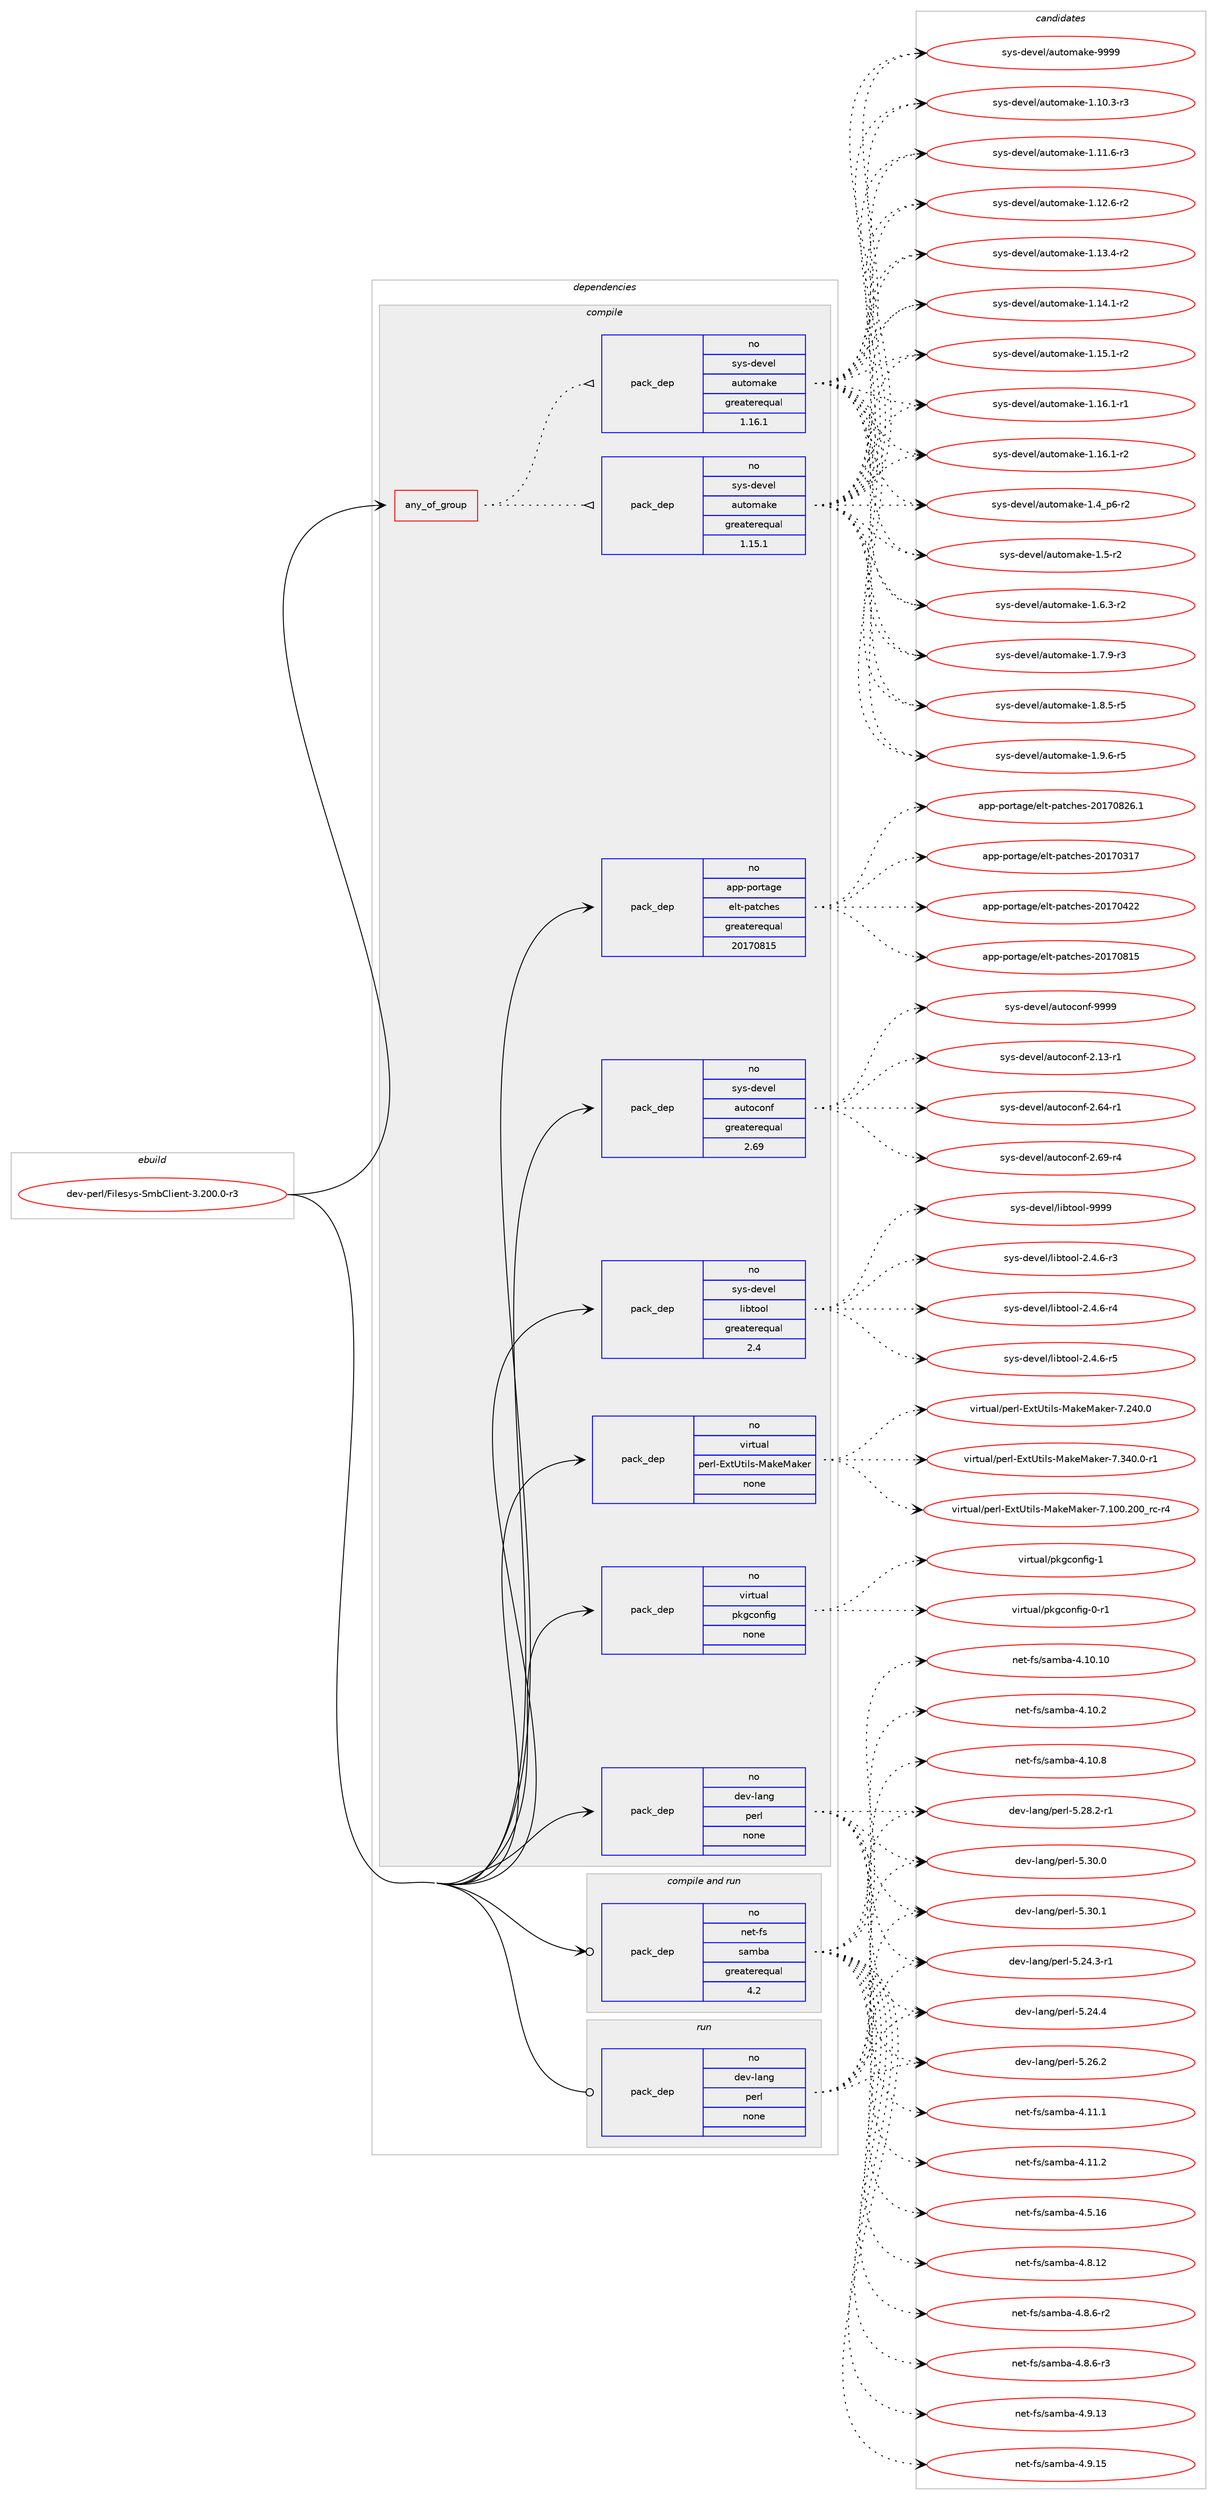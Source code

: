 digraph prolog {

# *************
# Graph options
# *************

newrank=true;
concentrate=true;
compound=true;
graph [rankdir=LR,fontname=Helvetica,fontsize=10,ranksep=1.5];#, ranksep=2.5, nodesep=0.2];
edge  [arrowhead=vee];
node  [fontname=Helvetica,fontsize=10];

# **********
# The ebuild
# **********

subgraph cluster_leftcol {
color=gray;
rank=same;
label=<<i>ebuild</i>>;
id [label="dev-perl/Filesys-SmbClient-3.200.0-r3", color=red, width=4, href="../dev-perl/Filesys-SmbClient-3.200.0-r3.svg"];
}

# ****************
# The dependencies
# ****************

subgraph cluster_midcol {
color=gray;
label=<<i>dependencies</i>>;
subgraph cluster_compile {
fillcolor="#eeeeee";
style=filled;
label=<<i>compile</i>>;
subgraph any11284 {
dependency578214 [label=<<TABLE BORDER="0" CELLBORDER="1" CELLSPACING="0" CELLPADDING="4"><TR><TD CELLPADDING="10">any_of_group</TD></TR></TABLE>>, shape=none, color=red];subgraph pack432893 {
dependency578215 [label=<<TABLE BORDER="0" CELLBORDER="1" CELLSPACING="0" CELLPADDING="4" WIDTH="220"><TR><TD ROWSPAN="6" CELLPADDING="30">pack_dep</TD></TR><TR><TD WIDTH="110">no</TD></TR><TR><TD>sys-devel</TD></TR><TR><TD>automake</TD></TR><TR><TD>greaterequal</TD></TR><TR><TD>1.16.1</TD></TR></TABLE>>, shape=none, color=blue];
}
dependency578214:e -> dependency578215:w [weight=20,style="dotted",arrowhead="oinv"];
subgraph pack432894 {
dependency578216 [label=<<TABLE BORDER="0" CELLBORDER="1" CELLSPACING="0" CELLPADDING="4" WIDTH="220"><TR><TD ROWSPAN="6" CELLPADDING="30">pack_dep</TD></TR><TR><TD WIDTH="110">no</TD></TR><TR><TD>sys-devel</TD></TR><TR><TD>automake</TD></TR><TR><TD>greaterequal</TD></TR><TR><TD>1.15.1</TD></TR></TABLE>>, shape=none, color=blue];
}
dependency578214:e -> dependency578216:w [weight=20,style="dotted",arrowhead="oinv"];
}
id:e -> dependency578214:w [weight=20,style="solid",arrowhead="vee"];
subgraph pack432895 {
dependency578217 [label=<<TABLE BORDER="0" CELLBORDER="1" CELLSPACING="0" CELLPADDING="4" WIDTH="220"><TR><TD ROWSPAN="6" CELLPADDING="30">pack_dep</TD></TR><TR><TD WIDTH="110">no</TD></TR><TR><TD>app-portage</TD></TR><TR><TD>elt-patches</TD></TR><TR><TD>greaterequal</TD></TR><TR><TD>20170815</TD></TR></TABLE>>, shape=none, color=blue];
}
id:e -> dependency578217:w [weight=20,style="solid",arrowhead="vee"];
subgraph pack432896 {
dependency578218 [label=<<TABLE BORDER="0" CELLBORDER="1" CELLSPACING="0" CELLPADDING="4" WIDTH="220"><TR><TD ROWSPAN="6" CELLPADDING="30">pack_dep</TD></TR><TR><TD WIDTH="110">no</TD></TR><TR><TD>dev-lang</TD></TR><TR><TD>perl</TD></TR><TR><TD>none</TD></TR><TR><TD></TD></TR></TABLE>>, shape=none, color=blue];
}
id:e -> dependency578218:w [weight=20,style="solid",arrowhead="vee"];
subgraph pack432897 {
dependency578219 [label=<<TABLE BORDER="0" CELLBORDER="1" CELLSPACING="0" CELLPADDING="4" WIDTH="220"><TR><TD ROWSPAN="6" CELLPADDING="30">pack_dep</TD></TR><TR><TD WIDTH="110">no</TD></TR><TR><TD>sys-devel</TD></TR><TR><TD>autoconf</TD></TR><TR><TD>greaterequal</TD></TR><TR><TD>2.69</TD></TR></TABLE>>, shape=none, color=blue];
}
id:e -> dependency578219:w [weight=20,style="solid",arrowhead="vee"];
subgraph pack432898 {
dependency578220 [label=<<TABLE BORDER="0" CELLBORDER="1" CELLSPACING="0" CELLPADDING="4" WIDTH="220"><TR><TD ROWSPAN="6" CELLPADDING="30">pack_dep</TD></TR><TR><TD WIDTH="110">no</TD></TR><TR><TD>sys-devel</TD></TR><TR><TD>libtool</TD></TR><TR><TD>greaterequal</TD></TR><TR><TD>2.4</TD></TR></TABLE>>, shape=none, color=blue];
}
id:e -> dependency578220:w [weight=20,style="solid",arrowhead="vee"];
subgraph pack432899 {
dependency578221 [label=<<TABLE BORDER="0" CELLBORDER="1" CELLSPACING="0" CELLPADDING="4" WIDTH="220"><TR><TD ROWSPAN="6" CELLPADDING="30">pack_dep</TD></TR><TR><TD WIDTH="110">no</TD></TR><TR><TD>virtual</TD></TR><TR><TD>perl-ExtUtils-MakeMaker</TD></TR><TR><TD>none</TD></TR><TR><TD></TD></TR></TABLE>>, shape=none, color=blue];
}
id:e -> dependency578221:w [weight=20,style="solid",arrowhead="vee"];
subgraph pack432900 {
dependency578222 [label=<<TABLE BORDER="0" CELLBORDER="1" CELLSPACING="0" CELLPADDING="4" WIDTH="220"><TR><TD ROWSPAN="6" CELLPADDING="30">pack_dep</TD></TR><TR><TD WIDTH="110">no</TD></TR><TR><TD>virtual</TD></TR><TR><TD>pkgconfig</TD></TR><TR><TD>none</TD></TR><TR><TD></TD></TR></TABLE>>, shape=none, color=blue];
}
id:e -> dependency578222:w [weight=20,style="solid",arrowhead="vee"];
}
subgraph cluster_compileandrun {
fillcolor="#eeeeee";
style=filled;
label=<<i>compile and run</i>>;
subgraph pack432901 {
dependency578223 [label=<<TABLE BORDER="0" CELLBORDER="1" CELLSPACING="0" CELLPADDING="4" WIDTH="220"><TR><TD ROWSPAN="6" CELLPADDING="30">pack_dep</TD></TR><TR><TD WIDTH="110">no</TD></TR><TR><TD>net-fs</TD></TR><TR><TD>samba</TD></TR><TR><TD>greaterequal</TD></TR><TR><TD>4.2</TD></TR></TABLE>>, shape=none, color=blue];
}
id:e -> dependency578223:w [weight=20,style="solid",arrowhead="odotvee"];
}
subgraph cluster_run {
fillcolor="#eeeeee";
style=filled;
label=<<i>run</i>>;
subgraph pack432902 {
dependency578224 [label=<<TABLE BORDER="0" CELLBORDER="1" CELLSPACING="0" CELLPADDING="4" WIDTH="220"><TR><TD ROWSPAN="6" CELLPADDING="30">pack_dep</TD></TR><TR><TD WIDTH="110">no</TD></TR><TR><TD>dev-lang</TD></TR><TR><TD>perl</TD></TR><TR><TD>none</TD></TR><TR><TD></TD></TR></TABLE>>, shape=none, color=blue];
}
id:e -> dependency578224:w [weight=20,style="solid",arrowhead="odot"];
}
}

# **************
# The candidates
# **************

subgraph cluster_choices {
rank=same;
color=gray;
label=<<i>candidates</i>>;

subgraph choice432893 {
color=black;
nodesep=1;
choice11512111545100101118101108479711711611110997107101454946494846514511451 [label="sys-devel/automake-1.10.3-r3", color=red, width=4,href="../sys-devel/automake-1.10.3-r3.svg"];
choice11512111545100101118101108479711711611110997107101454946494946544511451 [label="sys-devel/automake-1.11.6-r3", color=red, width=4,href="../sys-devel/automake-1.11.6-r3.svg"];
choice11512111545100101118101108479711711611110997107101454946495046544511450 [label="sys-devel/automake-1.12.6-r2", color=red, width=4,href="../sys-devel/automake-1.12.6-r2.svg"];
choice11512111545100101118101108479711711611110997107101454946495146524511450 [label="sys-devel/automake-1.13.4-r2", color=red, width=4,href="../sys-devel/automake-1.13.4-r2.svg"];
choice11512111545100101118101108479711711611110997107101454946495246494511450 [label="sys-devel/automake-1.14.1-r2", color=red, width=4,href="../sys-devel/automake-1.14.1-r2.svg"];
choice11512111545100101118101108479711711611110997107101454946495346494511450 [label="sys-devel/automake-1.15.1-r2", color=red, width=4,href="../sys-devel/automake-1.15.1-r2.svg"];
choice11512111545100101118101108479711711611110997107101454946495446494511449 [label="sys-devel/automake-1.16.1-r1", color=red, width=4,href="../sys-devel/automake-1.16.1-r1.svg"];
choice11512111545100101118101108479711711611110997107101454946495446494511450 [label="sys-devel/automake-1.16.1-r2", color=red, width=4,href="../sys-devel/automake-1.16.1-r2.svg"];
choice115121115451001011181011084797117116111109971071014549465295112544511450 [label="sys-devel/automake-1.4_p6-r2", color=red, width=4,href="../sys-devel/automake-1.4_p6-r2.svg"];
choice11512111545100101118101108479711711611110997107101454946534511450 [label="sys-devel/automake-1.5-r2", color=red, width=4,href="../sys-devel/automake-1.5-r2.svg"];
choice115121115451001011181011084797117116111109971071014549465446514511450 [label="sys-devel/automake-1.6.3-r2", color=red, width=4,href="../sys-devel/automake-1.6.3-r2.svg"];
choice115121115451001011181011084797117116111109971071014549465546574511451 [label="sys-devel/automake-1.7.9-r3", color=red, width=4,href="../sys-devel/automake-1.7.9-r3.svg"];
choice115121115451001011181011084797117116111109971071014549465646534511453 [label="sys-devel/automake-1.8.5-r5", color=red, width=4,href="../sys-devel/automake-1.8.5-r5.svg"];
choice115121115451001011181011084797117116111109971071014549465746544511453 [label="sys-devel/automake-1.9.6-r5", color=red, width=4,href="../sys-devel/automake-1.9.6-r5.svg"];
choice115121115451001011181011084797117116111109971071014557575757 [label="sys-devel/automake-9999", color=red, width=4,href="../sys-devel/automake-9999.svg"];
dependency578215:e -> choice11512111545100101118101108479711711611110997107101454946494846514511451:w [style=dotted,weight="100"];
dependency578215:e -> choice11512111545100101118101108479711711611110997107101454946494946544511451:w [style=dotted,weight="100"];
dependency578215:e -> choice11512111545100101118101108479711711611110997107101454946495046544511450:w [style=dotted,weight="100"];
dependency578215:e -> choice11512111545100101118101108479711711611110997107101454946495146524511450:w [style=dotted,weight="100"];
dependency578215:e -> choice11512111545100101118101108479711711611110997107101454946495246494511450:w [style=dotted,weight="100"];
dependency578215:e -> choice11512111545100101118101108479711711611110997107101454946495346494511450:w [style=dotted,weight="100"];
dependency578215:e -> choice11512111545100101118101108479711711611110997107101454946495446494511449:w [style=dotted,weight="100"];
dependency578215:e -> choice11512111545100101118101108479711711611110997107101454946495446494511450:w [style=dotted,weight="100"];
dependency578215:e -> choice115121115451001011181011084797117116111109971071014549465295112544511450:w [style=dotted,weight="100"];
dependency578215:e -> choice11512111545100101118101108479711711611110997107101454946534511450:w [style=dotted,weight="100"];
dependency578215:e -> choice115121115451001011181011084797117116111109971071014549465446514511450:w [style=dotted,weight="100"];
dependency578215:e -> choice115121115451001011181011084797117116111109971071014549465546574511451:w [style=dotted,weight="100"];
dependency578215:e -> choice115121115451001011181011084797117116111109971071014549465646534511453:w [style=dotted,weight="100"];
dependency578215:e -> choice115121115451001011181011084797117116111109971071014549465746544511453:w [style=dotted,weight="100"];
dependency578215:e -> choice115121115451001011181011084797117116111109971071014557575757:w [style=dotted,weight="100"];
}
subgraph choice432894 {
color=black;
nodesep=1;
choice11512111545100101118101108479711711611110997107101454946494846514511451 [label="sys-devel/automake-1.10.3-r3", color=red, width=4,href="../sys-devel/automake-1.10.3-r3.svg"];
choice11512111545100101118101108479711711611110997107101454946494946544511451 [label="sys-devel/automake-1.11.6-r3", color=red, width=4,href="../sys-devel/automake-1.11.6-r3.svg"];
choice11512111545100101118101108479711711611110997107101454946495046544511450 [label="sys-devel/automake-1.12.6-r2", color=red, width=4,href="../sys-devel/automake-1.12.6-r2.svg"];
choice11512111545100101118101108479711711611110997107101454946495146524511450 [label="sys-devel/automake-1.13.4-r2", color=red, width=4,href="../sys-devel/automake-1.13.4-r2.svg"];
choice11512111545100101118101108479711711611110997107101454946495246494511450 [label="sys-devel/automake-1.14.1-r2", color=red, width=4,href="../sys-devel/automake-1.14.1-r2.svg"];
choice11512111545100101118101108479711711611110997107101454946495346494511450 [label="sys-devel/automake-1.15.1-r2", color=red, width=4,href="../sys-devel/automake-1.15.1-r2.svg"];
choice11512111545100101118101108479711711611110997107101454946495446494511449 [label="sys-devel/automake-1.16.1-r1", color=red, width=4,href="../sys-devel/automake-1.16.1-r1.svg"];
choice11512111545100101118101108479711711611110997107101454946495446494511450 [label="sys-devel/automake-1.16.1-r2", color=red, width=4,href="../sys-devel/automake-1.16.1-r2.svg"];
choice115121115451001011181011084797117116111109971071014549465295112544511450 [label="sys-devel/automake-1.4_p6-r2", color=red, width=4,href="../sys-devel/automake-1.4_p6-r2.svg"];
choice11512111545100101118101108479711711611110997107101454946534511450 [label="sys-devel/automake-1.5-r2", color=red, width=4,href="../sys-devel/automake-1.5-r2.svg"];
choice115121115451001011181011084797117116111109971071014549465446514511450 [label="sys-devel/automake-1.6.3-r2", color=red, width=4,href="../sys-devel/automake-1.6.3-r2.svg"];
choice115121115451001011181011084797117116111109971071014549465546574511451 [label="sys-devel/automake-1.7.9-r3", color=red, width=4,href="../sys-devel/automake-1.7.9-r3.svg"];
choice115121115451001011181011084797117116111109971071014549465646534511453 [label="sys-devel/automake-1.8.5-r5", color=red, width=4,href="../sys-devel/automake-1.8.5-r5.svg"];
choice115121115451001011181011084797117116111109971071014549465746544511453 [label="sys-devel/automake-1.9.6-r5", color=red, width=4,href="../sys-devel/automake-1.9.6-r5.svg"];
choice115121115451001011181011084797117116111109971071014557575757 [label="sys-devel/automake-9999", color=red, width=4,href="../sys-devel/automake-9999.svg"];
dependency578216:e -> choice11512111545100101118101108479711711611110997107101454946494846514511451:w [style=dotted,weight="100"];
dependency578216:e -> choice11512111545100101118101108479711711611110997107101454946494946544511451:w [style=dotted,weight="100"];
dependency578216:e -> choice11512111545100101118101108479711711611110997107101454946495046544511450:w [style=dotted,weight="100"];
dependency578216:e -> choice11512111545100101118101108479711711611110997107101454946495146524511450:w [style=dotted,weight="100"];
dependency578216:e -> choice11512111545100101118101108479711711611110997107101454946495246494511450:w [style=dotted,weight="100"];
dependency578216:e -> choice11512111545100101118101108479711711611110997107101454946495346494511450:w [style=dotted,weight="100"];
dependency578216:e -> choice11512111545100101118101108479711711611110997107101454946495446494511449:w [style=dotted,weight="100"];
dependency578216:e -> choice11512111545100101118101108479711711611110997107101454946495446494511450:w [style=dotted,weight="100"];
dependency578216:e -> choice115121115451001011181011084797117116111109971071014549465295112544511450:w [style=dotted,weight="100"];
dependency578216:e -> choice11512111545100101118101108479711711611110997107101454946534511450:w [style=dotted,weight="100"];
dependency578216:e -> choice115121115451001011181011084797117116111109971071014549465446514511450:w [style=dotted,weight="100"];
dependency578216:e -> choice115121115451001011181011084797117116111109971071014549465546574511451:w [style=dotted,weight="100"];
dependency578216:e -> choice115121115451001011181011084797117116111109971071014549465646534511453:w [style=dotted,weight="100"];
dependency578216:e -> choice115121115451001011181011084797117116111109971071014549465746544511453:w [style=dotted,weight="100"];
dependency578216:e -> choice115121115451001011181011084797117116111109971071014557575757:w [style=dotted,weight="100"];
}
subgraph choice432895 {
color=black;
nodesep=1;
choice97112112451121111141169710310147101108116451129711699104101115455048495548514955 [label="app-portage/elt-patches-20170317", color=red, width=4,href="../app-portage/elt-patches-20170317.svg"];
choice97112112451121111141169710310147101108116451129711699104101115455048495548525050 [label="app-portage/elt-patches-20170422", color=red, width=4,href="../app-portage/elt-patches-20170422.svg"];
choice97112112451121111141169710310147101108116451129711699104101115455048495548564953 [label="app-portage/elt-patches-20170815", color=red, width=4,href="../app-portage/elt-patches-20170815.svg"];
choice971121124511211111411697103101471011081164511297116991041011154550484955485650544649 [label="app-portage/elt-patches-20170826.1", color=red, width=4,href="../app-portage/elt-patches-20170826.1.svg"];
dependency578217:e -> choice97112112451121111141169710310147101108116451129711699104101115455048495548514955:w [style=dotted,weight="100"];
dependency578217:e -> choice97112112451121111141169710310147101108116451129711699104101115455048495548525050:w [style=dotted,weight="100"];
dependency578217:e -> choice97112112451121111141169710310147101108116451129711699104101115455048495548564953:w [style=dotted,weight="100"];
dependency578217:e -> choice971121124511211111411697103101471011081164511297116991041011154550484955485650544649:w [style=dotted,weight="100"];
}
subgraph choice432896 {
color=black;
nodesep=1;
choice100101118451089711010347112101114108455346505246514511449 [label="dev-lang/perl-5.24.3-r1", color=red, width=4,href="../dev-lang/perl-5.24.3-r1.svg"];
choice10010111845108971101034711210111410845534650524652 [label="dev-lang/perl-5.24.4", color=red, width=4,href="../dev-lang/perl-5.24.4.svg"];
choice10010111845108971101034711210111410845534650544650 [label="dev-lang/perl-5.26.2", color=red, width=4,href="../dev-lang/perl-5.26.2.svg"];
choice100101118451089711010347112101114108455346505646504511449 [label="dev-lang/perl-5.28.2-r1", color=red, width=4,href="../dev-lang/perl-5.28.2-r1.svg"];
choice10010111845108971101034711210111410845534651484648 [label="dev-lang/perl-5.30.0", color=red, width=4,href="../dev-lang/perl-5.30.0.svg"];
choice10010111845108971101034711210111410845534651484649 [label="dev-lang/perl-5.30.1", color=red, width=4,href="../dev-lang/perl-5.30.1.svg"];
dependency578218:e -> choice100101118451089711010347112101114108455346505246514511449:w [style=dotted,weight="100"];
dependency578218:e -> choice10010111845108971101034711210111410845534650524652:w [style=dotted,weight="100"];
dependency578218:e -> choice10010111845108971101034711210111410845534650544650:w [style=dotted,weight="100"];
dependency578218:e -> choice100101118451089711010347112101114108455346505646504511449:w [style=dotted,weight="100"];
dependency578218:e -> choice10010111845108971101034711210111410845534651484648:w [style=dotted,weight="100"];
dependency578218:e -> choice10010111845108971101034711210111410845534651484649:w [style=dotted,weight="100"];
}
subgraph choice432897 {
color=black;
nodesep=1;
choice1151211154510010111810110847971171161119911111010245504649514511449 [label="sys-devel/autoconf-2.13-r1", color=red, width=4,href="../sys-devel/autoconf-2.13-r1.svg"];
choice1151211154510010111810110847971171161119911111010245504654524511449 [label="sys-devel/autoconf-2.64-r1", color=red, width=4,href="../sys-devel/autoconf-2.64-r1.svg"];
choice1151211154510010111810110847971171161119911111010245504654574511452 [label="sys-devel/autoconf-2.69-r4", color=red, width=4,href="../sys-devel/autoconf-2.69-r4.svg"];
choice115121115451001011181011084797117116111991111101024557575757 [label="sys-devel/autoconf-9999", color=red, width=4,href="../sys-devel/autoconf-9999.svg"];
dependency578219:e -> choice1151211154510010111810110847971171161119911111010245504649514511449:w [style=dotted,weight="100"];
dependency578219:e -> choice1151211154510010111810110847971171161119911111010245504654524511449:w [style=dotted,weight="100"];
dependency578219:e -> choice1151211154510010111810110847971171161119911111010245504654574511452:w [style=dotted,weight="100"];
dependency578219:e -> choice115121115451001011181011084797117116111991111101024557575757:w [style=dotted,weight="100"];
}
subgraph choice432898 {
color=black;
nodesep=1;
choice1151211154510010111810110847108105981161111111084550465246544511451 [label="sys-devel/libtool-2.4.6-r3", color=red, width=4,href="../sys-devel/libtool-2.4.6-r3.svg"];
choice1151211154510010111810110847108105981161111111084550465246544511452 [label="sys-devel/libtool-2.4.6-r4", color=red, width=4,href="../sys-devel/libtool-2.4.6-r4.svg"];
choice1151211154510010111810110847108105981161111111084550465246544511453 [label="sys-devel/libtool-2.4.6-r5", color=red, width=4,href="../sys-devel/libtool-2.4.6-r5.svg"];
choice1151211154510010111810110847108105981161111111084557575757 [label="sys-devel/libtool-9999", color=red, width=4,href="../sys-devel/libtool-9999.svg"];
dependency578220:e -> choice1151211154510010111810110847108105981161111111084550465246544511451:w [style=dotted,weight="100"];
dependency578220:e -> choice1151211154510010111810110847108105981161111111084550465246544511452:w [style=dotted,weight="100"];
dependency578220:e -> choice1151211154510010111810110847108105981161111111084550465246544511453:w [style=dotted,weight="100"];
dependency578220:e -> choice1151211154510010111810110847108105981161111111084557575757:w [style=dotted,weight="100"];
}
subgraph choice432899 {
color=black;
nodesep=1;
choice118105114116117971084711210111410845691201168511610510811545779710710177971071011144555464948484650484895114994511452 [label="virtual/perl-ExtUtils-MakeMaker-7.100.200_rc-r4", color=red, width=4,href="../virtual/perl-ExtUtils-MakeMaker-7.100.200_rc-r4.svg"];
choice118105114116117971084711210111410845691201168511610510811545779710710177971071011144555465052484648 [label="virtual/perl-ExtUtils-MakeMaker-7.240.0", color=red, width=4,href="../virtual/perl-ExtUtils-MakeMaker-7.240.0.svg"];
choice1181051141161179710847112101114108456912011685116105108115457797107101779710710111445554651524846484511449 [label="virtual/perl-ExtUtils-MakeMaker-7.340.0-r1", color=red, width=4,href="../virtual/perl-ExtUtils-MakeMaker-7.340.0-r1.svg"];
dependency578221:e -> choice118105114116117971084711210111410845691201168511610510811545779710710177971071011144555464948484650484895114994511452:w [style=dotted,weight="100"];
dependency578221:e -> choice118105114116117971084711210111410845691201168511610510811545779710710177971071011144555465052484648:w [style=dotted,weight="100"];
dependency578221:e -> choice1181051141161179710847112101114108456912011685116105108115457797107101779710710111445554651524846484511449:w [style=dotted,weight="100"];
}
subgraph choice432900 {
color=black;
nodesep=1;
choice11810511411611797108471121071039911111010210510345484511449 [label="virtual/pkgconfig-0-r1", color=red, width=4,href="../virtual/pkgconfig-0-r1.svg"];
choice1181051141161179710847112107103991111101021051034549 [label="virtual/pkgconfig-1", color=red, width=4,href="../virtual/pkgconfig-1.svg"];
dependency578222:e -> choice11810511411611797108471121071039911111010210510345484511449:w [style=dotted,weight="100"];
dependency578222:e -> choice1181051141161179710847112107103991111101021051034549:w [style=dotted,weight="100"];
}
subgraph choice432901 {
color=black;
nodesep=1;
choice11010111645102115471159710998974552464948464948 [label="net-fs/samba-4.10.10", color=red, width=4,href="../net-fs/samba-4.10.10.svg"];
choice110101116451021154711597109989745524649484650 [label="net-fs/samba-4.10.2", color=red, width=4,href="../net-fs/samba-4.10.2.svg"];
choice110101116451021154711597109989745524649484656 [label="net-fs/samba-4.10.8", color=red, width=4,href="../net-fs/samba-4.10.8.svg"];
choice110101116451021154711597109989745524649494649 [label="net-fs/samba-4.11.1", color=red, width=4,href="../net-fs/samba-4.11.1.svg"];
choice110101116451021154711597109989745524649494650 [label="net-fs/samba-4.11.2", color=red, width=4,href="../net-fs/samba-4.11.2.svg"];
choice110101116451021154711597109989745524653464954 [label="net-fs/samba-4.5.16", color=red, width=4,href="../net-fs/samba-4.5.16.svg"];
choice110101116451021154711597109989745524656464950 [label="net-fs/samba-4.8.12", color=red, width=4,href="../net-fs/samba-4.8.12.svg"];
choice11010111645102115471159710998974552465646544511450 [label="net-fs/samba-4.8.6-r2", color=red, width=4,href="../net-fs/samba-4.8.6-r2.svg"];
choice11010111645102115471159710998974552465646544511451 [label="net-fs/samba-4.8.6-r3", color=red, width=4,href="../net-fs/samba-4.8.6-r3.svg"];
choice110101116451021154711597109989745524657464951 [label="net-fs/samba-4.9.13", color=red, width=4,href="../net-fs/samba-4.9.13.svg"];
choice110101116451021154711597109989745524657464953 [label="net-fs/samba-4.9.15", color=red, width=4,href="../net-fs/samba-4.9.15.svg"];
dependency578223:e -> choice11010111645102115471159710998974552464948464948:w [style=dotted,weight="100"];
dependency578223:e -> choice110101116451021154711597109989745524649484650:w [style=dotted,weight="100"];
dependency578223:e -> choice110101116451021154711597109989745524649484656:w [style=dotted,weight="100"];
dependency578223:e -> choice110101116451021154711597109989745524649494649:w [style=dotted,weight="100"];
dependency578223:e -> choice110101116451021154711597109989745524649494650:w [style=dotted,weight="100"];
dependency578223:e -> choice110101116451021154711597109989745524653464954:w [style=dotted,weight="100"];
dependency578223:e -> choice110101116451021154711597109989745524656464950:w [style=dotted,weight="100"];
dependency578223:e -> choice11010111645102115471159710998974552465646544511450:w [style=dotted,weight="100"];
dependency578223:e -> choice11010111645102115471159710998974552465646544511451:w [style=dotted,weight="100"];
dependency578223:e -> choice110101116451021154711597109989745524657464951:w [style=dotted,weight="100"];
dependency578223:e -> choice110101116451021154711597109989745524657464953:w [style=dotted,weight="100"];
}
subgraph choice432902 {
color=black;
nodesep=1;
choice100101118451089711010347112101114108455346505246514511449 [label="dev-lang/perl-5.24.3-r1", color=red, width=4,href="../dev-lang/perl-5.24.3-r1.svg"];
choice10010111845108971101034711210111410845534650524652 [label="dev-lang/perl-5.24.4", color=red, width=4,href="../dev-lang/perl-5.24.4.svg"];
choice10010111845108971101034711210111410845534650544650 [label="dev-lang/perl-5.26.2", color=red, width=4,href="../dev-lang/perl-5.26.2.svg"];
choice100101118451089711010347112101114108455346505646504511449 [label="dev-lang/perl-5.28.2-r1", color=red, width=4,href="../dev-lang/perl-5.28.2-r1.svg"];
choice10010111845108971101034711210111410845534651484648 [label="dev-lang/perl-5.30.0", color=red, width=4,href="../dev-lang/perl-5.30.0.svg"];
choice10010111845108971101034711210111410845534651484649 [label="dev-lang/perl-5.30.1", color=red, width=4,href="../dev-lang/perl-5.30.1.svg"];
dependency578224:e -> choice100101118451089711010347112101114108455346505246514511449:w [style=dotted,weight="100"];
dependency578224:e -> choice10010111845108971101034711210111410845534650524652:w [style=dotted,weight="100"];
dependency578224:e -> choice10010111845108971101034711210111410845534650544650:w [style=dotted,weight="100"];
dependency578224:e -> choice100101118451089711010347112101114108455346505646504511449:w [style=dotted,weight="100"];
dependency578224:e -> choice10010111845108971101034711210111410845534651484648:w [style=dotted,weight="100"];
dependency578224:e -> choice10010111845108971101034711210111410845534651484649:w [style=dotted,weight="100"];
}
}

}
